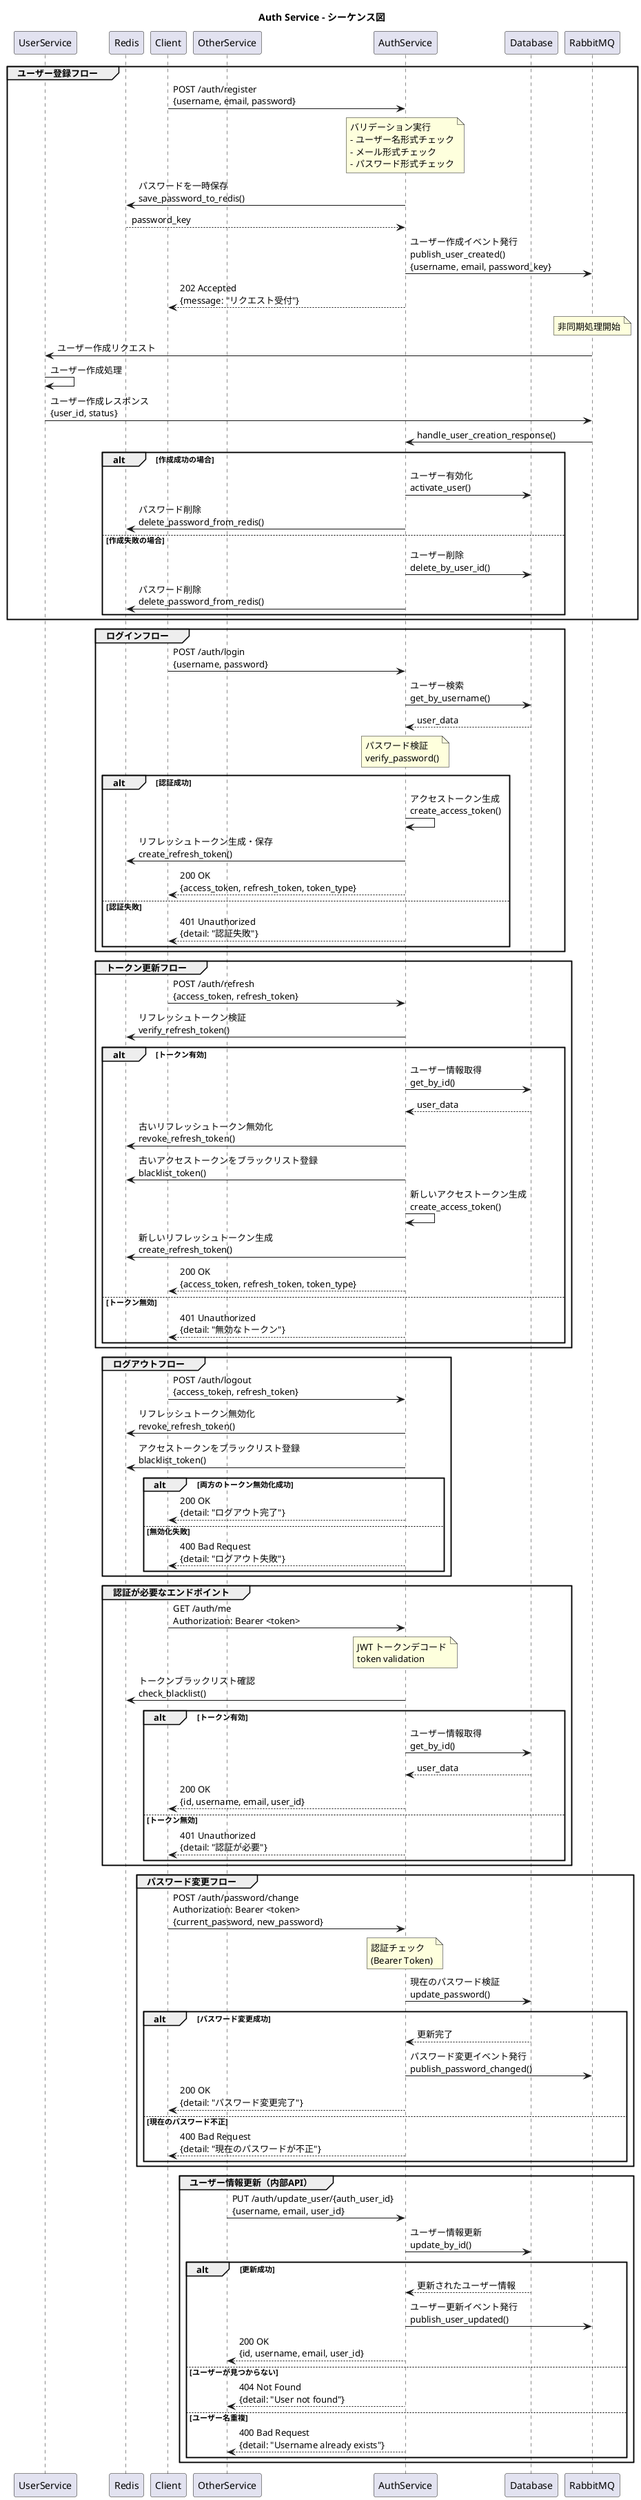 @startuml Auth Service Sequence Diagrams

title Auth Service - シーケンス図

' ========================================
' 1. ユーザー登録フロー
' ========================================

group ユーザー登録フロー
    participant Client as C
    participant AuthService as AS
    participant Redis as R
    participant RabbitMQ as MQ
    participant UserService as US
    participant Database as DB

    C -> AS: POST /auth/register\n{username, email, password}
    
    note over AS: バリデーション実行\n- ユーザー名形式チェック\n- メール形式チェック\n- パスワード形式チェック
    
    AS -> R: パスワードを一時保存\nsave_password_to_redis()
    R --> AS: password_key
    
    AS -> MQ: ユーザー作成イベント発行\npublish_user_created()\n{username, email, password_key}
    
    AS --> C: 202 Accepted\n{message: "リクエスト受付"}
    
    note over MQ: 非同期処理開始
    
    MQ -> US: ユーザー作成リクエスト
    US -> US: ユーザー作成処理
    US -> MQ: ユーザー作成レスポンス\n{user_id, status}
    
    MQ -> AS: handle_user_creation_response()
    
    alt 作成成功の場合
        AS -> DB: ユーザー有効化\nactivate_user()
        AS -> R: パスワード削除\ndelete_password_from_redis()
    else 作成失敗の場合
        AS -> DB: ユーザー削除\ndelete_by_user_id()
        AS -> R: パスワード削除\ndelete_password_from_redis()
    end
end

' ========================================
' 2. ログインフロー
' ========================================

group ログインフロー
    participant Client as C
    participant AuthService as AS
    participant Database as DB
    participant Redis as R

    C -> AS: POST /auth/login\n{username, password}
    
    AS -> DB: ユーザー検索\nget_by_username()
    DB --> AS: user_data
    
    note over AS: パスワード検証\nverify_password()
    
    alt 認証成功
        AS -> AS: アクセストークン生成\ncreate_access_token()
        AS -> R: リフレッシュトークン生成・保存\ncreate_refresh_token()
        
        AS --> C: 200 OK\n{access_token, refresh_token, token_type}
    else 認証失敗
        AS --> C: 401 Unauthorized\n{detail: "認証失敗"}
    end
end

' ========================================
' 3. トークン更新フロー
' ========================================

group トークン更新フロー
    participant Client as C
    participant AuthService as AS
    participant Redis as R
    participant Database as DB

    C -> AS: POST /auth/refresh\n{access_token, refresh_token}
    
    AS -> R: リフレッシュトークン検証\nverify_refresh_token()
    
    alt トークン有効
        AS -> DB: ユーザー情報取得\nget_by_id()
        DB --> AS: user_data
        
        AS -> R: 古いリフレッシュトークン無効化\nrevoke_refresh_token()
        AS -> R: 古いアクセストークンをブラックリスト登録\nblacklist_token()
        
        AS -> AS: 新しいアクセストークン生成\ncreate_access_token()
        AS -> R: 新しいリフレッシュトークン生成\ncreate_refresh_token()
        
        AS --> C: 200 OK\n{access_token, refresh_token, token_type}
    else トークン無効
        AS --> C: 401 Unauthorized\n{detail: "無効なトークン"}
    end
end

' ========================================
' 4. ログアウトフロー
' ========================================

group ログアウトフロー
    participant Client as C
    participant AuthService as AS
    participant Redis as R

    C -> AS: POST /auth/logout\n{access_token, refresh_token}
    
    AS -> R: リフレッシュトークン無効化\nrevoke_refresh_token()
    AS -> R: アクセストークンをブラックリスト登録\nblacklist_token()
    
    alt 両方のトークン無効化成功
        AS --> C: 200 OK\n{detail: "ログアウト完了"}
    else 無効化失敗
        AS --> C: 400 Bad Request\n{detail: "ログアウト失敗"}
    end
end

' ========================================
' 5. 認証が必要なエンドポイントへのアクセス
' ========================================

group 認証が必要なエンドポイント
    participant Client as C
    participant AuthService as AS
    participant Redis as R
    participant Database as DB

    C -> AS: GET /auth/me\nAuthorization: Bearer <token>
    
    note over AS: JWT トークンデコード\ntoken validation
    
    AS -> R: トークンブラックリスト確認\ncheck_blacklist()
    
    alt トークン有効
        AS -> DB: ユーザー情報取得\nget_by_id()
        DB --> AS: user_data
        
        AS --> C: 200 OK\n{id, username, email, user_id}
    else トークン無効
        AS --> C: 401 Unauthorized\n{detail: "認証が必要"}
    end
end

' ========================================
' 6. パスワード変更フロー
' ========================================

group パスワード変更フロー
    participant Client as C
    participant AuthService as AS
    participant Database as DB
    participant RabbitMQ as MQ

    C -> AS: POST /auth/password/change\nAuthorization: Bearer <token>\n{current_password, new_password}
    
    note over AS: 認証チェック\n(Bearer Token)
    
    AS -> DB: 現在のパスワード検証\nupdate_password()
    
    alt パスワード変更成功
        DB --> AS: 更新完了
        AS -> MQ: パスワード変更イベント発行\npublish_password_changed()
        
        AS --> C: 200 OK\n{detail: "パスワード変更完了"}
    else 現在のパスワード不正
        AS --> C: 400 Bad Request\n{detail: "現在のパスワードが不正"}
    end
end

' ========================================
' 7. ユーザー情報更新（内部API）
' ========================================

group ユーザー情報更新（内部API）
    participant OtherService as OS
    participant AuthService as AS
    participant Database as DB
    participant RabbitMQ as MQ

    OS -> AS: PUT /auth/update_user/{auth_user_id}\n{username, email, user_id}
    
    AS -> DB: ユーザー情報更新\nupdate_by_id()
    
    alt 更新成功
        DB --> AS: 更新されたユーザー情報
        AS -> MQ: ユーザー更新イベント発行\npublish_user_updated()
        
        AS --> OS: 200 OK\n{id, username, email, user_id}
    else ユーザーが見つからない
        AS --> OS: 404 Not Found\n{detail: "User not found"}
    else ユーザー名重複
        AS --> OS: 400 Bad Request\n{detail: "Username already exists"}
    end
end

@enduml